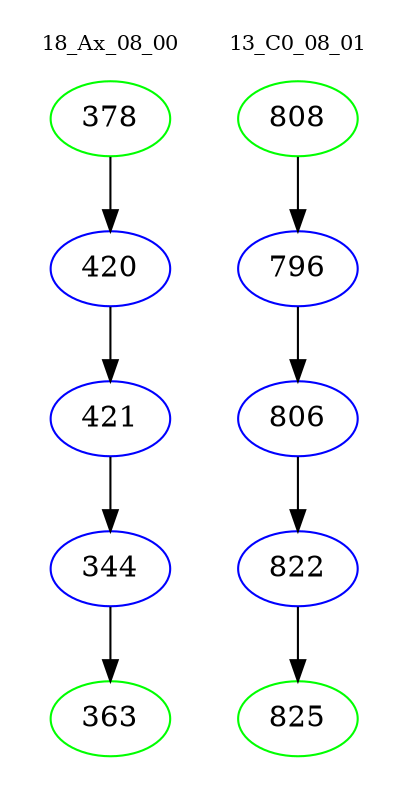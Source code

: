 digraph{
subgraph cluster_0 {
color = white
label = "18_Ax_08_00";
fontsize=10;
T0_378 [label="378", color="green"]
T0_378 -> T0_420 [color="black"]
T0_420 [label="420", color="blue"]
T0_420 -> T0_421 [color="black"]
T0_421 [label="421", color="blue"]
T0_421 -> T0_344 [color="black"]
T0_344 [label="344", color="blue"]
T0_344 -> T0_363 [color="black"]
T0_363 [label="363", color="green"]
}
subgraph cluster_1 {
color = white
label = "13_C0_08_01";
fontsize=10;
T1_808 [label="808", color="green"]
T1_808 -> T1_796 [color="black"]
T1_796 [label="796", color="blue"]
T1_796 -> T1_806 [color="black"]
T1_806 [label="806", color="blue"]
T1_806 -> T1_822 [color="black"]
T1_822 [label="822", color="blue"]
T1_822 -> T1_825 [color="black"]
T1_825 [label="825", color="green"]
}
}
